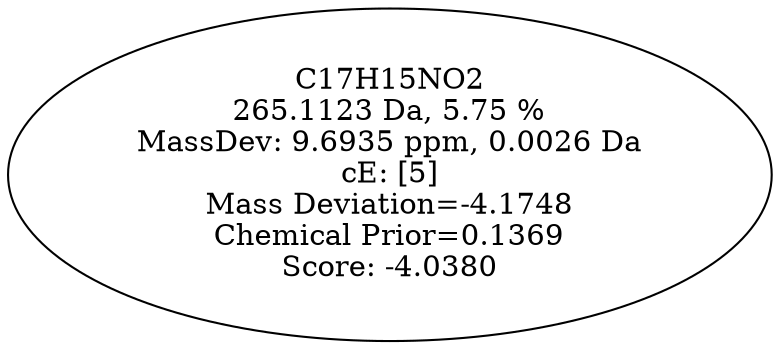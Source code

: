 strict digraph {
v1 [label="C17H15NO2\n265.1123 Da, 5.75 %\nMassDev: 9.6935 ppm, 0.0026 Da\ncE: [5]\nMass Deviation=-4.1748\nChemical Prior=0.1369\nScore: -4.0380"];
}